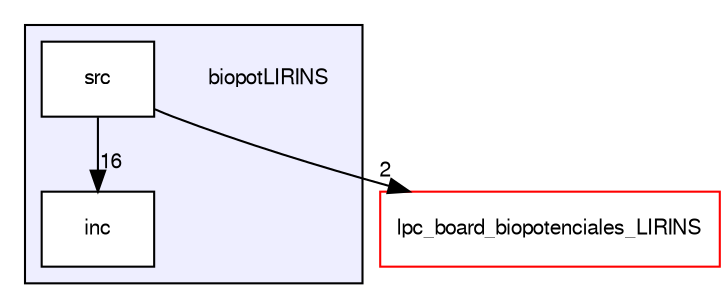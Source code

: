 digraph "biopotLIRINS" {
  compound=true
  node [ fontsize="10", fontname="FreeSans"];
  edge [ labelfontsize="10", labelfontname="FreeSans"];
  subgraph clusterdir_4f25b6c743728aaf1583ef05431f1024 {
    graph [ bgcolor="#eeeeff", pencolor="black", label="" URL="dir_4f25b6c743728aaf1583ef05431f1024.html"];
    dir_4f25b6c743728aaf1583ef05431f1024 [shape=plaintext label="biopotLIRINS"];
    dir_9e8a937057c080d24cdc4052568cef69 [shape=box label="inc" color="black" fillcolor="white" style="filled" URL="dir_9e8a937057c080d24cdc4052568cef69.html"];
    dir_d597c7465ec8fb3d9b67e1d9249d3304 [shape=box label="src" color="black" fillcolor="white" style="filled" URL="dir_d597c7465ec8fb3d9b67e1d9249d3304.html"];
  }
  dir_1973f8af722dc424d77ffc4be4e1bb39 [shape=box label="lpc_board_biopotenciales_LIRINS" fillcolor="white" style="filled" color="red" URL="dir_1973f8af722dc424d77ffc4be4e1bb39.html"];
  dir_d597c7465ec8fb3d9b67e1d9249d3304->dir_1973f8af722dc424d77ffc4be4e1bb39 [headlabel="2", labeldistance=1.5 headhref="dir_000001_000002.html"];
  dir_d597c7465ec8fb3d9b67e1d9249d3304->dir_9e8a937057c080d24cdc4052568cef69 [headlabel="16", labeldistance=1.5 headhref="dir_000001_000005.html"];
}

